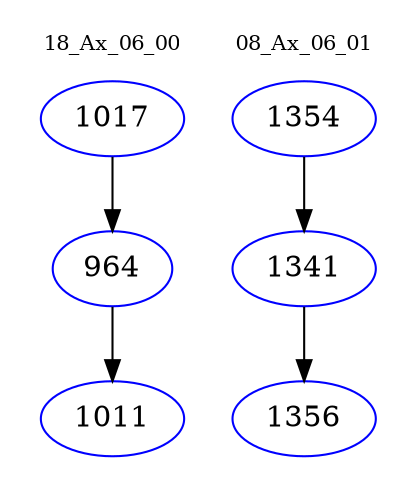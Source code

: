 digraph{
subgraph cluster_0 {
color = white
label = "18_Ax_06_00";
fontsize=10;
T0_1017 [label="1017", color="blue"]
T0_1017 -> T0_964 [color="black"]
T0_964 [label="964", color="blue"]
T0_964 -> T0_1011 [color="black"]
T0_1011 [label="1011", color="blue"]
}
subgraph cluster_1 {
color = white
label = "08_Ax_06_01";
fontsize=10;
T1_1354 [label="1354", color="blue"]
T1_1354 -> T1_1341 [color="black"]
T1_1341 [label="1341", color="blue"]
T1_1341 -> T1_1356 [color="black"]
T1_1356 [label="1356", color="blue"]
}
}
